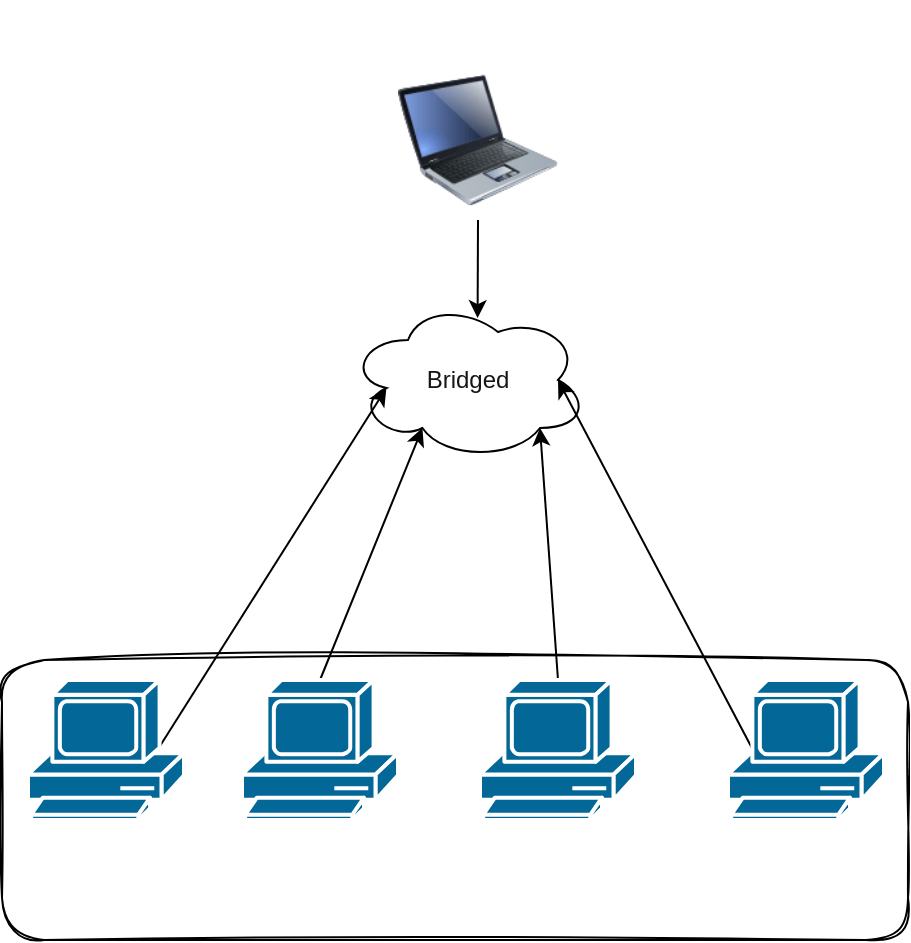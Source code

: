 <mxfile>
    <diagram id="FYKilYAqszSVvB7Oa3An" name="Page-1">
        <mxGraphModel dx="817" dy="530" grid="1" gridSize="10" guides="1" tooltips="1" connect="1" arrows="1" fold="1" page="1" pageScale="1" pageWidth="850" pageHeight="1100" math="0" shadow="0">
            <root>
                <mxCell id="0"/>
                <mxCell id="1" parent="0"/>
                <mxCell id="2" value="Bridged" style="ellipse;shape=cloud;whiteSpace=wrap;html=1;fillColor=#FFFFFF;fontColor=#171616;" vertex="1" parent="1">
                    <mxGeometry x="320" y="260" width="120" height="80" as="geometry"/>
                </mxCell>
                <mxCell id="6" style="edgeStyle=none;html=1;exitX=0.5;exitY=1;exitDx=0;exitDy=0;entryX=0.54;entryY=0.113;entryDx=0;entryDy=0;entryPerimeter=0;fontColor=#FFFFFF;" edge="1" parent="1" source="3" target="2">
                    <mxGeometry relative="1" as="geometry"/>
                </mxCell>
                <mxCell id="3" value="" style="image;html=1;image=img/lib/clip_art/computers/Laptop_128x128.png;labelBackgroundColor=#000000;fontColor=#171616;fillColor=#FFFFFF;" vertex="1" parent="1">
                    <mxGeometry x="345" y="140" width="80" height="80" as="geometry"/>
                </mxCell>
                <mxCell id="5" value="Ik" style="text;html=1;align=center;verticalAlign=middle;resizable=0;points=[];autosize=1;strokeColor=none;fillColor=none;fontColor=#FFFFFF;" vertex="1" parent="1">
                    <mxGeometry x="365" y="110" width="30" height="30" as="geometry"/>
                </mxCell>
                <mxCell id="15" style="edgeStyle=none;html=1;exitX=0.5;exitY=0;exitDx=0;exitDy=0;exitPerimeter=0;entryX=0.31;entryY=0.8;entryDx=0;entryDy=0;entryPerimeter=0;fontColor=#FFFFFF;" edge="1" parent="1" source="7" target="2">
                    <mxGeometry relative="1" as="geometry"/>
                </mxCell>
                <mxCell id="7" value="" style="shape=mxgraph.cisco.computers_and_peripherals.pc;html=1;pointerEvents=1;dashed=0;fillColor=#036897;strokeColor=#ffffff;strokeWidth=2;verticalLabelPosition=bottom;verticalAlign=top;align=center;outlineConnect=0;labelBackgroundColor=#000000;fontColor=#FFFFFF;" vertex="1" parent="1">
                    <mxGeometry x="267" y="450" width="78" height="70" as="geometry"/>
                </mxCell>
                <mxCell id="13" style="edgeStyle=none;html=1;exitX=0.83;exitY=0.5;exitDx=0;exitDy=0;exitPerimeter=0;entryX=0.16;entryY=0.55;entryDx=0;entryDy=0;entryPerimeter=0;fontColor=#FFFFFF;" edge="1" parent="1" source="8" target="2">
                    <mxGeometry relative="1" as="geometry"/>
                </mxCell>
                <mxCell id="8" value="" style="shape=mxgraph.cisco.computers_and_peripherals.pc;html=1;pointerEvents=1;dashed=0;fillColor=#036897;strokeColor=#ffffff;strokeWidth=2;verticalLabelPosition=bottom;verticalAlign=top;align=center;outlineConnect=0;labelBackgroundColor=#000000;fontColor=#FFFFFF;" vertex="1" parent="1">
                    <mxGeometry x="160" y="450" width="78" height="70" as="geometry"/>
                </mxCell>
                <mxCell id="16" style="edgeStyle=none;html=1;exitX=0.5;exitY=0;exitDx=0;exitDy=0;exitPerimeter=0;entryX=0.8;entryY=0.8;entryDx=0;entryDy=0;entryPerimeter=0;fontColor=#FFFFFF;" edge="1" parent="1" source="9" target="2">
                    <mxGeometry relative="1" as="geometry"/>
                </mxCell>
                <mxCell id="9" value="" style="shape=mxgraph.cisco.computers_and_peripherals.pc;html=1;pointerEvents=1;dashed=0;fillColor=#036897;strokeColor=#ffffff;strokeWidth=2;verticalLabelPosition=bottom;verticalAlign=top;align=center;outlineConnect=0;labelBackgroundColor=#000000;fontColor=#FFFFFF;" vertex="1" parent="1">
                    <mxGeometry x="386" y="450" width="78" height="70" as="geometry"/>
                </mxCell>
                <mxCell id="14" style="edgeStyle=none;html=1;exitX=0.16;exitY=0.5;exitDx=0;exitDy=0;exitPerimeter=0;entryX=0.875;entryY=0.5;entryDx=0;entryDy=0;entryPerimeter=0;fontColor=#FFFFFF;" edge="1" parent="1" source="10" target="2">
                    <mxGeometry relative="1" as="geometry"/>
                </mxCell>
                <mxCell id="10" value="" style="shape=mxgraph.cisco.computers_and_peripherals.pc;html=1;pointerEvents=1;dashed=0;fillColor=#036897;strokeColor=#ffffff;strokeWidth=2;verticalLabelPosition=bottom;verticalAlign=top;align=center;outlineConnect=0;labelBackgroundColor=#000000;fontColor=#FFFFFF;" vertex="1" parent="1">
                    <mxGeometry x="510" y="450" width="78" height="70" as="geometry"/>
                </mxCell>
                <mxCell id="18" value="" style="whiteSpace=wrap;html=1;labelBackgroundColor=#000000;fontColor=#FFFFFF;fillColor=none;rounded=1;glass=0;sketch=1;curveFitting=1;jiggle=2;" vertex="1" parent="1">
                    <mxGeometry x="147" y="440" width="453" height="140" as="geometry"/>
                </mxCell>
                <mxCell id="19" value="VM's" style="text;html=1;align=center;verticalAlign=middle;resizable=0;points=[];autosize=1;strokeColor=none;fillColor=none;fontColor=#FFFFFF;" vertex="1" parent="1">
                    <mxGeometry x="355" y="535" width="50" height="30" as="geometry"/>
                </mxCell>
            </root>
        </mxGraphModel>
    </diagram>
</mxfile>